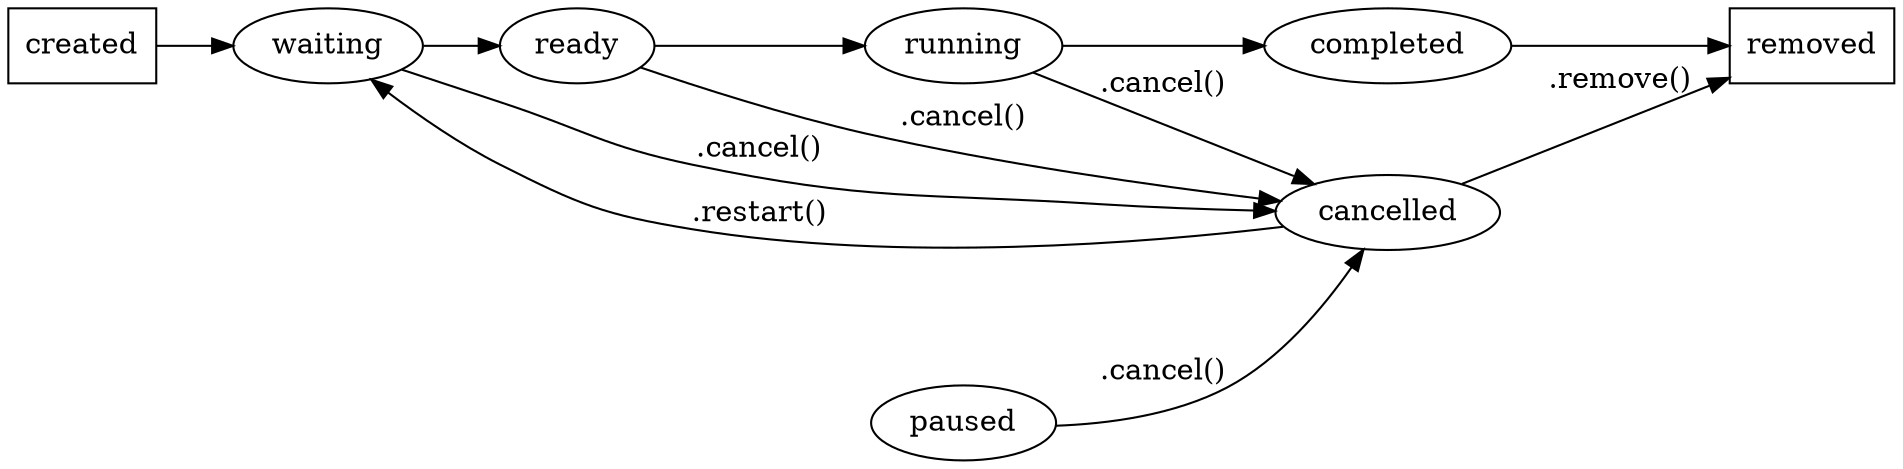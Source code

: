 digraph jobStatus {

  graph [splines="spline" mclimit=1.0 ratio=auto rankdir=LR]

  created [shape=box];
  waiting;
  paused;
  ready;
  running;
  cancelled;
  completed;
  removed [shape=box];
  created -> waiting [weight=100.0];
  waiting -> ready [weight=100.0];
  ready -> running [weight=100.0];
  running -> completed [weight=100.0];
  completed -> removed [weight=100.0];
  running -> cancelled [label=".cancel()"];
  ready -> cancelled [label=".cancel()"];
  waiting -> cancelled [label=".cancel()"];
  paused -> cancelled [label=".cancel()"];
  cancelled -> waiting [label=".restart()"];
  cancelled -> removed [label=".remove()"];
}